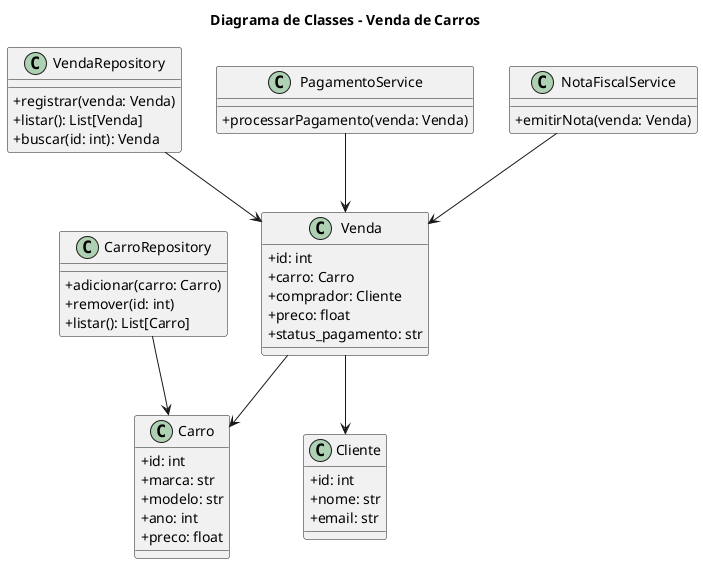 @startuml VendasCarros
title Diagrama de Classes - Venda de Carros

' Inclusão de estilo opcional
skinparam classAttributeIconSize 0

' Entidades
class Carro {
  +id: int
  +marca: str
  +modelo: str
  +ano: int
  +preco: float
}

class Cliente {
  +id: int
  +nome: str
  +email: str
}

class Venda {
  +id: int
  +carro: Carro
  +comprador: Cliente
  +preco: float
  +status_pagamento: str
}

' Repositórios
class CarroRepository {
  +adicionar(carro: Carro)
  +remover(id: int)
  +listar(): List[Carro]
}

class VendaRepository {
  +registrar(venda: Venda)
  +listar(): List[Venda]
  +buscar(id: int): Venda
}

' Serviços
class PagamentoService {
  +processarPagamento(venda: Venda)
}

class NotaFiscalService {
  +emitirNota(venda: Venda)
}

' Relacionamentos
CarroRepository --> Carro
VendaRepository --> Venda
Venda --> Carro
Venda --> Cliente

PagamentoService --> Venda
NotaFiscalService --> Venda

@enduml
